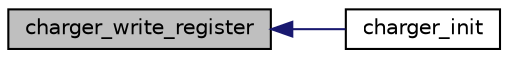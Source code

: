 digraph "charger_write_register"
{
  edge [fontname="Helvetica",fontsize="10",labelfontname="Helvetica",labelfontsize="10"];
  node [fontname="Helvetica",fontsize="10",shape=record];
  rankdir="LR";
  Node1 [label="charger_write_register",height=0.2,width=0.4,color="black", fillcolor="grey75", style="filled", fontcolor="black"];
  Node1 -> Node2 [dir="back",color="midnightblue",fontsize="10",style="solid",fontname="Helvetica"];
  Node2 [label="charger_init",height=0.2,width=0.4,color="black", fillcolor="white", style="filled",URL="$group___c_h_a_r_g_e_r.html#ga8a423bacb0f3ae33f91640af6ae7afb9",tooltip="Init charger chip. "];
}
